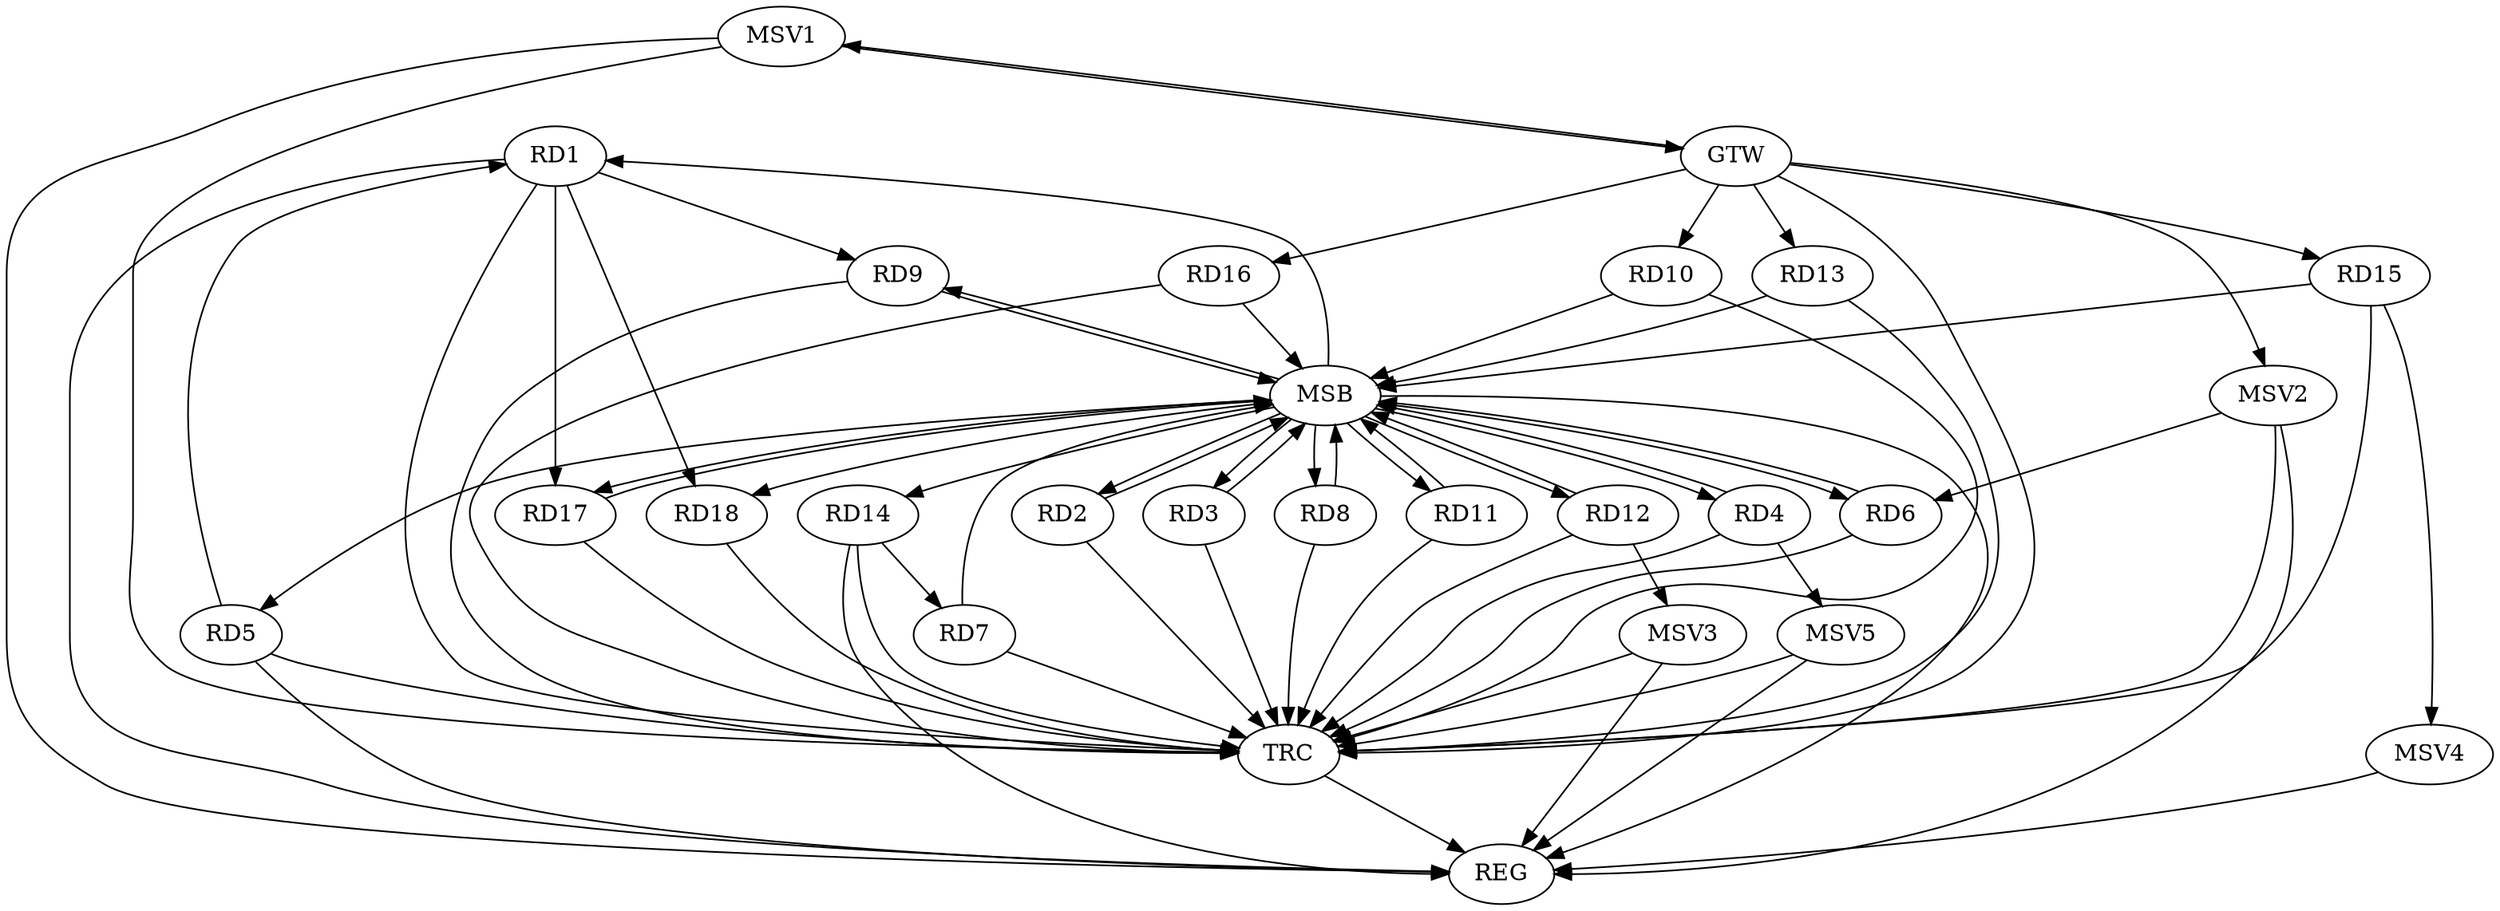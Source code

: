 strict digraph G {
  RD1 [ label="RD1" ];
  RD2 [ label="RD2" ];
  RD3 [ label="RD3" ];
  RD4 [ label="RD4" ];
  RD5 [ label="RD5" ];
  RD6 [ label="RD6" ];
  RD7 [ label="RD7" ];
  RD8 [ label="RD8" ];
  RD9 [ label="RD9" ];
  RD10 [ label="RD10" ];
  RD11 [ label="RD11" ];
  RD12 [ label="RD12" ];
  RD13 [ label="RD13" ];
  RD14 [ label="RD14" ];
  RD15 [ label="RD15" ];
  RD16 [ label="RD16" ];
  RD17 [ label="RD17" ];
  RD18 [ label="RD18" ];
  GTW [ label="GTW" ];
  REG [ label="REG" ];
  MSB [ label="MSB" ];
  TRC [ label="TRC" ];
  MSV1 [ label="MSV1" ];
  MSV2 [ label="MSV2" ];
  MSV3 [ label="MSV3" ];
  MSV4 [ label="MSV4" ];
  MSV5 [ label="MSV5" ];
  RD5 -> RD1;
  RD1 -> RD9;
  RD1 -> RD17;
  RD14 -> RD7;
  GTW -> RD10;
  GTW -> RD13;
  GTW -> RD15;
  GTW -> RD16;
  RD1 -> REG;
  RD5 -> REG;
  RD14 -> REG;
  RD2 -> MSB;
  MSB -> RD14;
  MSB -> REG;
  RD3 -> MSB;
  MSB -> RD1;
  MSB -> RD6;
  MSB -> RD8;
  RD4 -> MSB;
  MSB -> RD11;
  RD6 -> MSB;
  MSB -> RD5;
  MSB -> RD18;
  RD7 -> MSB;
  MSB -> RD4;
  MSB -> RD17;
  RD8 -> MSB;
  MSB -> RD3;
  RD9 -> MSB;
  MSB -> RD12;
  RD10 -> MSB;
  MSB -> RD2;
  RD11 -> MSB;
  RD12 -> MSB;
  MSB -> RD9;
  RD13 -> MSB;
  RD15 -> MSB;
  RD16 -> MSB;
  RD17 -> MSB;
  RD1 -> TRC;
  RD2 -> TRC;
  RD3 -> TRC;
  RD4 -> TRC;
  RD5 -> TRC;
  RD6 -> TRC;
  RD7 -> TRC;
  RD8 -> TRC;
  RD9 -> TRC;
  RD10 -> TRC;
  RD11 -> TRC;
  RD12 -> TRC;
  RD13 -> TRC;
  RD14 -> TRC;
  RD15 -> TRC;
  RD16 -> TRC;
  RD17 -> TRC;
  RD18 -> TRC;
  GTW -> TRC;
  TRC -> REG;
  RD1 -> RD18;
  MSV1 -> GTW;
  GTW -> MSV1;
  MSV1 -> REG;
  MSV1 -> TRC;
  MSV2 -> RD6;
  GTW -> MSV2;
  MSV2 -> REG;
  MSV2 -> TRC;
  RD12 -> MSV3;
  MSV3 -> REG;
  MSV3 -> TRC;
  RD15 -> MSV4;
  MSV4 -> REG;
  RD4 -> MSV5;
  MSV5 -> REG;
  MSV5 -> TRC;
}
